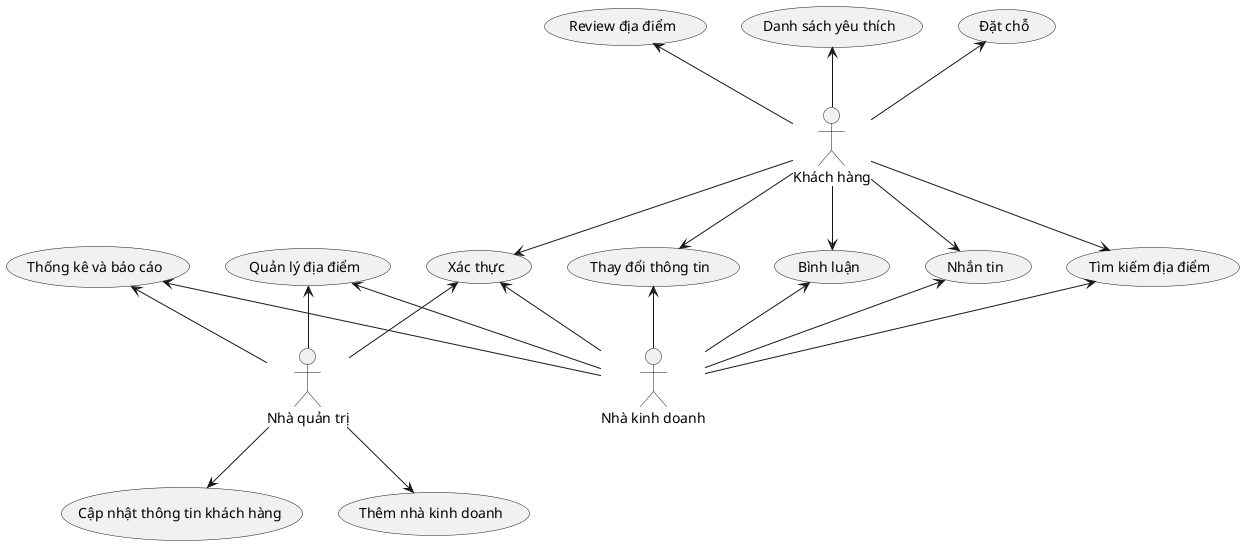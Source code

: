 @startuml

'--Actor declare section--'
actor :Khách hàng: as Customer
actor :Nhà kinh doanh: as Business 
actor :Nhà quản trị: as Admin

'--Use case declare section--'
    'Genaral usecase'
    'Customer usecase'
        'base usecase'
        (Xác thực) as XT
        (Tìm kiếm địa điểm) as TKDD
        (Danh sách yêu thích) as DSYT
        (Đặt chỗ) as DC
        (Nhắn tin) as NTin
        (Bình luận) as BLuan
        (Review địa điểm) as RV 
        (Thay đổi thông tin) as TDTT
    'Business usecase'
        'base usecase'
        (Quản lý địa điểm) as QLDD
        (Thống kê và báo cáo) as TKBC
        (Nhắn tin) as NTin
        (Bình luận) as BLuan

    'Admin use case'
        'base usecase'
        (Cập nhật thông tin khách hàng) as CNKH
        (Thêm nhà kinh doanh) as QLNKD
        (Thống kê và báo cáo) as TKBC

'--Usecase section'
    '--Customer'
    Customer --> XT
    Customer -->TKDD
    Customer -up->DC
    Customer -up->DSYT
    Customer -->NTin
    Customer -->BLuan
    Customer -up->RV
    Customer -->TDTT
    '--Business--'
    Business -up->XT
    Business -up->QLDD
    Business -up->TKDD
    Business -up->TKBC
    Business -up->NTin
    Business -up->BLuan
    Business -up->TDTT

    '--Admin--'
    Admin -up-> XT
    Admin -up->QLDD
    Admin -down-> CNKH
    Admin -down->QLNKD
    Admin -up->TKBC
@enduml